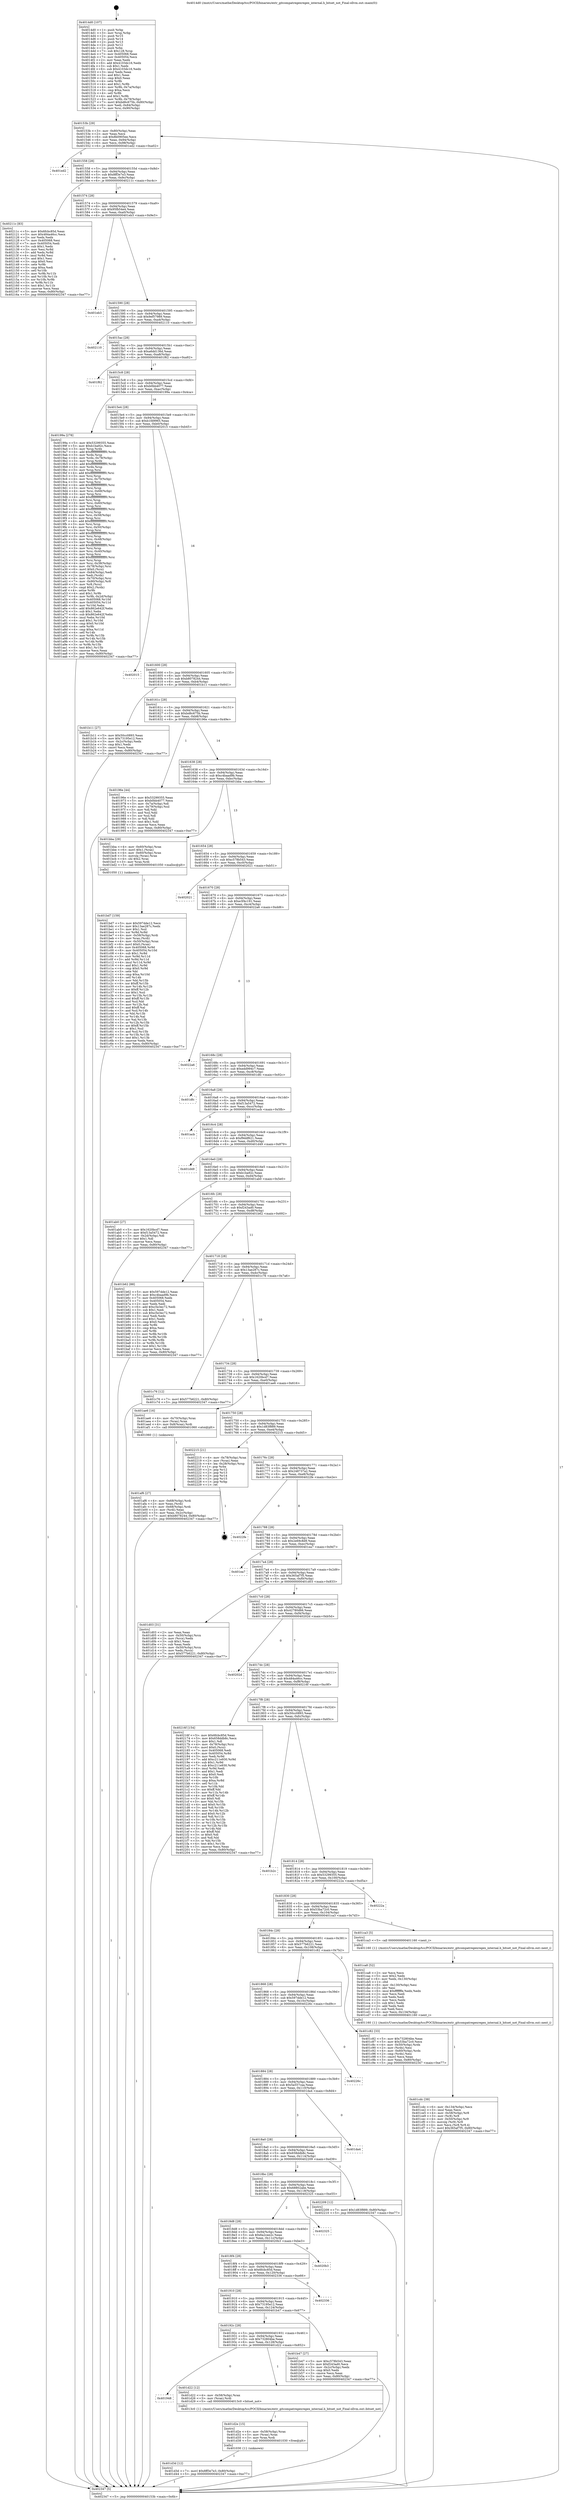 digraph "0x4014d0" {
  label = "0x4014d0 (/mnt/c/Users/mathe/Desktop/tcc/POCII/binaries/extr_gitcompatregexregex_internal.h_bitset_not_Final-ollvm.out::main(0))"
  labelloc = "t"
  node[shape=record]

  Entry [label="",width=0.3,height=0.3,shape=circle,fillcolor=black,style=filled]
  "0x40153b" [label="{
     0x40153b [29]\l
     | [instrs]\l
     &nbsp;&nbsp;0x40153b \<+3\>: mov -0x80(%rbp),%eax\l
     &nbsp;&nbsp;0x40153e \<+2\>: mov %eax,%ecx\l
     &nbsp;&nbsp;0x401540 \<+6\>: sub $0x8b0905ee,%ecx\l
     &nbsp;&nbsp;0x401546 \<+6\>: mov %eax,-0x94(%rbp)\l
     &nbsp;&nbsp;0x40154c \<+6\>: mov %ecx,-0x98(%rbp)\l
     &nbsp;&nbsp;0x401552 \<+6\>: je 0000000000401ed2 \<main+0xa02\>\l
  }"]
  "0x401ed2" [label="{
     0x401ed2\l
  }", style=dashed]
  "0x401558" [label="{
     0x401558 [28]\l
     | [instrs]\l
     &nbsp;&nbsp;0x401558 \<+5\>: jmp 000000000040155d \<main+0x8d\>\l
     &nbsp;&nbsp;0x40155d \<+6\>: mov -0x94(%rbp),%eax\l
     &nbsp;&nbsp;0x401563 \<+5\>: sub $0x8ff3e7e3,%eax\l
     &nbsp;&nbsp;0x401568 \<+6\>: mov %eax,-0x9c(%rbp)\l
     &nbsp;&nbsp;0x40156e \<+6\>: je 000000000040211c \<main+0xc4c\>\l
  }"]
  Exit [label="",width=0.3,height=0.3,shape=circle,fillcolor=black,style=filled,peripheries=2]
  "0x40211c" [label="{
     0x40211c [83]\l
     | [instrs]\l
     &nbsp;&nbsp;0x40211c \<+5\>: mov $0x6fcbc85d,%eax\l
     &nbsp;&nbsp;0x402121 \<+5\>: mov $0x484a46cc,%ecx\l
     &nbsp;&nbsp;0x402126 \<+2\>: xor %edx,%edx\l
     &nbsp;&nbsp;0x402128 \<+7\>: mov 0x405068,%esi\l
     &nbsp;&nbsp;0x40212f \<+7\>: mov 0x405054,%edi\l
     &nbsp;&nbsp;0x402136 \<+3\>: sub $0x1,%edx\l
     &nbsp;&nbsp;0x402139 \<+3\>: mov %esi,%r8d\l
     &nbsp;&nbsp;0x40213c \<+3\>: add %edx,%r8d\l
     &nbsp;&nbsp;0x40213f \<+4\>: imul %r8d,%esi\l
     &nbsp;&nbsp;0x402143 \<+3\>: and $0x1,%esi\l
     &nbsp;&nbsp;0x402146 \<+3\>: cmp $0x0,%esi\l
     &nbsp;&nbsp;0x402149 \<+4\>: sete %r9b\l
     &nbsp;&nbsp;0x40214d \<+3\>: cmp $0xa,%edi\l
     &nbsp;&nbsp;0x402150 \<+4\>: setl %r10b\l
     &nbsp;&nbsp;0x402154 \<+3\>: mov %r9b,%r11b\l
     &nbsp;&nbsp;0x402157 \<+3\>: and %r10b,%r11b\l
     &nbsp;&nbsp;0x40215a \<+3\>: xor %r10b,%r9b\l
     &nbsp;&nbsp;0x40215d \<+3\>: or %r9b,%r11b\l
     &nbsp;&nbsp;0x402160 \<+4\>: test $0x1,%r11b\l
     &nbsp;&nbsp;0x402164 \<+3\>: cmovne %ecx,%eax\l
     &nbsp;&nbsp;0x402167 \<+3\>: mov %eax,-0x80(%rbp)\l
     &nbsp;&nbsp;0x40216a \<+5\>: jmp 0000000000402347 \<main+0xe77\>\l
  }"]
  "0x401574" [label="{
     0x401574 [28]\l
     | [instrs]\l
     &nbsp;&nbsp;0x401574 \<+5\>: jmp 0000000000401579 \<main+0xa9\>\l
     &nbsp;&nbsp;0x401579 \<+6\>: mov -0x94(%rbp),%eax\l
     &nbsp;&nbsp;0x40157f \<+5\>: sub $0x95fb54e4,%eax\l
     &nbsp;&nbsp;0x401584 \<+6\>: mov %eax,-0xa0(%rbp)\l
     &nbsp;&nbsp;0x40158a \<+6\>: je 0000000000401eb3 \<main+0x9e3\>\l
  }"]
  "0x401d3d" [label="{
     0x401d3d [12]\l
     | [instrs]\l
     &nbsp;&nbsp;0x401d3d \<+7\>: movl $0x8ff3e7e3,-0x80(%rbp)\l
     &nbsp;&nbsp;0x401d44 \<+5\>: jmp 0000000000402347 \<main+0xe77\>\l
  }"]
  "0x401eb3" [label="{
     0x401eb3\l
  }", style=dashed]
  "0x401590" [label="{
     0x401590 [28]\l
     | [instrs]\l
     &nbsp;&nbsp;0x401590 \<+5\>: jmp 0000000000401595 \<main+0xc5\>\l
     &nbsp;&nbsp;0x401595 \<+6\>: mov -0x94(%rbp),%eax\l
     &nbsp;&nbsp;0x40159b \<+5\>: sub $0x9ef57989,%eax\l
     &nbsp;&nbsp;0x4015a0 \<+6\>: mov %eax,-0xa4(%rbp)\l
     &nbsp;&nbsp;0x4015a6 \<+6\>: je 0000000000402110 \<main+0xc40\>\l
  }"]
  "0x401d2e" [label="{
     0x401d2e [15]\l
     | [instrs]\l
     &nbsp;&nbsp;0x401d2e \<+4\>: mov -0x58(%rbp),%rax\l
     &nbsp;&nbsp;0x401d32 \<+3\>: mov (%rax),%rax\l
     &nbsp;&nbsp;0x401d35 \<+3\>: mov %rax,%rdi\l
     &nbsp;&nbsp;0x401d38 \<+5\>: call 0000000000401030 \<free@plt\>\l
     | [calls]\l
     &nbsp;&nbsp;0x401030 \{1\} (unknown)\l
  }"]
  "0x402110" [label="{
     0x402110\l
  }", style=dashed]
  "0x4015ac" [label="{
     0x4015ac [28]\l
     | [instrs]\l
     &nbsp;&nbsp;0x4015ac \<+5\>: jmp 00000000004015b1 \<main+0xe1\>\l
     &nbsp;&nbsp;0x4015b1 \<+6\>: mov -0x94(%rbp),%eax\l
     &nbsp;&nbsp;0x4015b7 \<+5\>: sub $0xa6dd136d,%eax\l
     &nbsp;&nbsp;0x4015bc \<+6\>: mov %eax,-0xa8(%rbp)\l
     &nbsp;&nbsp;0x4015c2 \<+6\>: je 0000000000401f62 \<main+0xa92\>\l
  }"]
  "0x401948" [label="{
     0x401948\l
  }", style=dashed]
  "0x401f62" [label="{
     0x401f62\l
  }", style=dashed]
  "0x4015c8" [label="{
     0x4015c8 [28]\l
     | [instrs]\l
     &nbsp;&nbsp;0x4015c8 \<+5\>: jmp 00000000004015cd \<main+0xfd\>\l
     &nbsp;&nbsp;0x4015cd \<+6\>: mov -0x94(%rbp),%eax\l
     &nbsp;&nbsp;0x4015d3 \<+5\>: sub $0xb0bb4077,%eax\l
     &nbsp;&nbsp;0x4015d8 \<+6\>: mov %eax,-0xac(%rbp)\l
     &nbsp;&nbsp;0x4015de \<+6\>: je 000000000040199a \<main+0x4ca\>\l
  }"]
  "0x401d22" [label="{
     0x401d22 [12]\l
     | [instrs]\l
     &nbsp;&nbsp;0x401d22 \<+4\>: mov -0x58(%rbp),%rax\l
     &nbsp;&nbsp;0x401d26 \<+3\>: mov (%rax),%rdi\l
     &nbsp;&nbsp;0x401d29 \<+5\>: call 00000000004013c0 \<bitset_not\>\l
     | [calls]\l
     &nbsp;&nbsp;0x4013c0 \{1\} (/mnt/c/Users/mathe/Desktop/tcc/POCII/binaries/extr_gitcompatregexregex_internal.h_bitset_not_Final-ollvm.out::bitset_not)\l
  }"]
  "0x40199a" [label="{
     0x40199a [278]\l
     | [instrs]\l
     &nbsp;&nbsp;0x40199a \<+5\>: mov $0x53299355,%eax\l
     &nbsp;&nbsp;0x40199f \<+5\>: mov $0xb1ba92c,%ecx\l
     &nbsp;&nbsp;0x4019a4 \<+3\>: mov %rsp,%rdx\l
     &nbsp;&nbsp;0x4019a7 \<+4\>: add $0xfffffffffffffff0,%rdx\l
     &nbsp;&nbsp;0x4019ab \<+3\>: mov %rdx,%rsp\l
     &nbsp;&nbsp;0x4019ae \<+4\>: mov %rdx,-0x78(%rbp)\l
     &nbsp;&nbsp;0x4019b2 \<+3\>: mov %rsp,%rdx\l
     &nbsp;&nbsp;0x4019b5 \<+4\>: add $0xfffffffffffffff0,%rdx\l
     &nbsp;&nbsp;0x4019b9 \<+3\>: mov %rdx,%rsp\l
     &nbsp;&nbsp;0x4019bc \<+3\>: mov %rsp,%rsi\l
     &nbsp;&nbsp;0x4019bf \<+4\>: add $0xfffffffffffffff0,%rsi\l
     &nbsp;&nbsp;0x4019c3 \<+3\>: mov %rsi,%rsp\l
     &nbsp;&nbsp;0x4019c6 \<+4\>: mov %rsi,-0x70(%rbp)\l
     &nbsp;&nbsp;0x4019ca \<+3\>: mov %rsp,%rsi\l
     &nbsp;&nbsp;0x4019cd \<+4\>: add $0xfffffffffffffff0,%rsi\l
     &nbsp;&nbsp;0x4019d1 \<+3\>: mov %rsi,%rsp\l
     &nbsp;&nbsp;0x4019d4 \<+4\>: mov %rsi,-0x68(%rbp)\l
     &nbsp;&nbsp;0x4019d8 \<+3\>: mov %rsp,%rsi\l
     &nbsp;&nbsp;0x4019db \<+4\>: add $0xfffffffffffffff0,%rsi\l
     &nbsp;&nbsp;0x4019df \<+3\>: mov %rsi,%rsp\l
     &nbsp;&nbsp;0x4019e2 \<+4\>: mov %rsi,-0x60(%rbp)\l
     &nbsp;&nbsp;0x4019e6 \<+3\>: mov %rsp,%rsi\l
     &nbsp;&nbsp;0x4019e9 \<+4\>: add $0xfffffffffffffff0,%rsi\l
     &nbsp;&nbsp;0x4019ed \<+3\>: mov %rsi,%rsp\l
     &nbsp;&nbsp;0x4019f0 \<+4\>: mov %rsi,-0x58(%rbp)\l
     &nbsp;&nbsp;0x4019f4 \<+3\>: mov %rsp,%rsi\l
     &nbsp;&nbsp;0x4019f7 \<+4\>: add $0xfffffffffffffff0,%rsi\l
     &nbsp;&nbsp;0x4019fb \<+3\>: mov %rsi,%rsp\l
     &nbsp;&nbsp;0x4019fe \<+4\>: mov %rsi,-0x50(%rbp)\l
     &nbsp;&nbsp;0x401a02 \<+3\>: mov %rsp,%rsi\l
     &nbsp;&nbsp;0x401a05 \<+4\>: add $0xfffffffffffffff0,%rsi\l
     &nbsp;&nbsp;0x401a09 \<+3\>: mov %rsi,%rsp\l
     &nbsp;&nbsp;0x401a0c \<+4\>: mov %rsi,-0x48(%rbp)\l
     &nbsp;&nbsp;0x401a10 \<+3\>: mov %rsp,%rsi\l
     &nbsp;&nbsp;0x401a13 \<+4\>: add $0xfffffffffffffff0,%rsi\l
     &nbsp;&nbsp;0x401a17 \<+3\>: mov %rsi,%rsp\l
     &nbsp;&nbsp;0x401a1a \<+4\>: mov %rsi,-0x40(%rbp)\l
     &nbsp;&nbsp;0x401a1e \<+3\>: mov %rsp,%rsi\l
     &nbsp;&nbsp;0x401a21 \<+4\>: add $0xfffffffffffffff0,%rsi\l
     &nbsp;&nbsp;0x401a25 \<+3\>: mov %rsi,%rsp\l
     &nbsp;&nbsp;0x401a28 \<+4\>: mov %rsi,-0x38(%rbp)\l
     &nbsp;&nbsp;0x401a2c \<+4\>: mov -0x78(%rbp),%rsi\l
     &nbsp;&nbsp;0x401a30 \<+6\>: movl $0x0,(%rsi)\l
     &nbsp;&nbsp;0x401a36 \<+6\>: mov -0x84(%rbp),%edi\l
     &nbsp;&nbsp;0x401a3c \<+2\>: mov %edi,(%rdx)\l
     &nbsp;&nbsp;0x401a3e \<+4\>: mov -0x70(%rbp),%rsi\l
     &nbsp;&nbsp;0x401a42 \<+7\>: mov -0x90(%rbp),%r8\l
     &nbsp;&nbsp;0x401a49 \<+3\>: mov %r8,(%rsi)\l
     &nbsp;&nbsp;0x401a4c \<+3\>: cmpl $0x2,(%rdx)\l
     &nbsp;&nbsp;0x401a4f \<+4\>: setne %r9b\l
     &nbsp;&nbsp;0x401a53 \<+4\>: and $0x1,%r9b\l
     &nbsp;&nbsp;0x401a57 \<+4\>: mov %r9b,-0x2d(%rbp)\l
     &nbsp;&nbsp;0x401a5b \<+8\>: mov 0x405068,%r10d\l
     &nbsp;&nbsp;0x401a63 \<+8\>: mov 0x405054,%r11d\l
     &nbsp;&nbsp;0x401a6b \<+3\>: mov %r10d,%ebx\l
     &nbsp;&nbsp;0x401a6e \<+6\>: add $0x862e642f,%ebx\l
     &nbsp;&nbsp;0x401a74 \<+3\>: sub $0x1,%ebx\l
     &nbsp;&nbsp;0x401a77 \<+6\>: sub $0x862e642f,%ebx\l
     &nbsp;&nbsp;0x401a7d \<+4\>: imul %ebx,%r10d\l
     &nbsp;&nbsp;0x401a81 \<+4\>: and $0x1,%r10d\l
     &nbsp;&nbsp;0x401a85 \<+4\>: cmp $0x0,%r10d\l
     &nbsp;&nbsp;0x401a89 \<+4\>: sete %r9b\l
     &nbsp;&nbsp;0x401a8d \<+4\>: cmp $0xa,%r11d\l
     &nbsp;&nbsp;0x401a91 \<+4\>: setl %r14b\l
     &nbsp;&nbsp;0x401a95 \<+3\>: mov %r9b,%r15b\l
     &nbsp;&nbsp;0x401a98 \<+3\>: and %r14b,%r15b\l
     &nbsp;&nbsp;0x401a9b \<+3\>: xor %r14b,%r9b\l
     &nbsp;&nbsp;0x401a9e \<+3\>: or %r9b,%r15b\l
     &nbsp;&nbsp;0x401aa1 \<+4\>: test $0x1,%r15b\l
     &nbsp;&nbsp;0x401aa5 \<+3\>: cmovne %ecx,%eax\l
     &nbsp;&nbsp;0x401aa8 \<+3\>: mov %eax,-0x80(%rbp)\l
     &nbsp;&nbsp;0x401aab \<+5\>: jmp 0000000000402347 \<main+0xe77\>\l
  }"]
  "0x4015e4" [label="{
     0x4015e4 [28]\l
     | [instrs]\l
     &nbsp;&nbsp;0x4015e4 \<+5\>: jmp 00000000004015e9 \<main+0x119\>\l
     &nbsp;&nbsp;0x4015e9 \<+6\>: mov -0x94(%rbp),%eax\l
     &nbsp;&nbsp;0x4015ef \<+5\>: sub $0xb1fd9965,%eax\l
     &nbsp;&nbsp;0x4015f4 \<+6\>: mov %eax,-0xb0(%rbp)\l
     &nbsp;&nbsp;0x4015fa \<+6\>: je 0000000000402015 \<main+0xb45\>\l
  }"]
  "0x401cdc" [label="{
     0x401cdc [39]\l
     | [instrs]\l
     &nbsp;&nbsp;0x401cdc \<+6\>: mov -0x134(%rbp),%ecx\l
     &nbsp;&nbsp;0x401ce2 \<+3\>: imul %eax,%ecx\l
     &nbsp;&nbsp;0x401ce5 \<+4\>: mov -0x58(%rbp),%r8\l
     &nbsp;&nbsp;0x401ce9 \<+3\>: mov (%r8),%r8\l
     &nbsp;&nbsp;0x401cec \<+4\>: mov -0x50(%rbp),%r9\l
     &nbsp;&nbsp;0x401cf0 \<+3\>: movslq (%r9),%r9\l
     &nbsp;&nbsp;0x401cf3 \<+4\>: mov %ecx,(%r8,%r9,4)\l
     &nbsp;&nbsp;0x401cf7 \<+7\>: movl $0x365af7f5,-0x80(%rbp)\l
     &nbsp;&nbsp;0x401cfe \<+5\>: jmp 0000000000402347 \<main+0xe77\>\l
  }"]
  "0x402015" [label="{
     0x402015\l
  }", style=dashed]
  "0x401600" [label="{
     0x401600 [28]\l
     | [instrs]\l
     &nbsp;&nbsp;0x401600 \<+5\>: jmp 0000000000401605 \<main+0x135\>\l
     &nbsp;&nbsp;0x401605 \<+6\>: mov -0x94(%rbp),%eax\l
     &nbsp;&nbsp;0x40160b \<+5\>: sub $0xb8078244,%eax\l
     &nbsp;&nbsp;0x401610 \<+6\>: mov %eax,-0xb4(%rbp)\l
     &nbsp;&nbsp;0x401616 \<+6\>: je 0000000000401b11 \<main+0x641\>\l
  }"]
  "0x401ca8" [label="{
     0x401ca8 [52]\l
     | [instrs]\l
     &nbsp;&nbsp;0x401ca8 \<+2\>: xor %ecx,%ecx\l
     &nbsp;&nbsp;0x401caa \<+5\>: mov $0x2,%edx\l
     &nbsp;&nbsp;0x401caf \<+6\>: mov %edx,-0x130(%rbp)\l
     &nbsp;&nbsp;0x401cb5 \<+1\>: cltd\l
     &nbsp;&nbsp;0x401cb6 \<+6\>: mov -0x130(%rbp),%esi\l
     &nbsp;&nbsp;0x401cbc \<+2\>: idiv %esi\l
     &nbsp;&nbsp;0x401cbe \<+6\>: imul $0xfffffffe,%edx,%edx\l
     &nbsp;&nbsp;0x401cc4 \<+2\>: mov %ecx,%edi\l
     &nbsp;&nbsp;0x401cc6 \<+2\>: sub %edx,%edi\l
     &nbsp;&nbsp;0x401cc8 \<+2\>: mov %ecx,%edx\l
     &nbsp;&nbsp;0x401cca \<+3\>: sub $0x1,%edx\l
     &nbsp;&nbsp;0x401ccd \<+2\>: add %edx,%edi\l
     &nbsp;&nbsp;0x401ccf \<+2\>: sub %edi,%ecx\l
     &nbsp;&nbsp;0x401cd1 \<+6\>: mov %ecx,-0x134(%rbp)\l
     &nbsp;&nbsp;0x401cd7 \<+5\>: call 0000000000401160 \<next_i\>\l
     | [calls]\l
     &nbsp;&nbsp;0x401160 \{1\} (/mnt/c/Users/mathe/Desktop/tcc/POCII/binaries/extr_gitcompatregexregex_internal.h_bitset_not_Final-ollvm.out::next_i)\l
  }"]
  "0x401b11" [label="{
     0x401b11 [27]\l
     | [instrs]\l
     &nbsp;&nbsp;0x401b11 \<+5\>: mov $0x50cc0893,%eax\l
     &nbsp;&nbsp;0x401b16 \<+5\>: mov $0x73195e12,%ecx\l
     &nbsp;&nbsp;0x401b1b \<+3\>: mov -0x2c(%rbp),%edx\l
     &nbsp;&nbsp;0x401b1e \<+3\>: cmp $0x1,%edx\l
     &nbsp;&nbsp;0x401b21 \<+3\>: cmovl %ecx,%eax\l
     &nbsp;&nbsp;0x401b24 \<+3\>: mov %eax,-0x80(%rbp)\l
     &nbsp;&nbsp;0x401b27 \<+5\>: jmp 0000000000402347 \<main+0xe77\>\l
  }"]
  "0x40161c" [label="{
     0x40161c [28]\l
     | [instrs]\l
     &nbsp;&nbsp;0x40161c \<+5\>: jmp 0000000000401621 \<main+0x151\>\l
     &nbsp;&nbsp;0x401621 \<+6\>: mov -0x94(%rbp),%eax\l
     &nbsp;&nbsp;0x401627 \<+5\>: sub $0xbd6c675b,%eax\l
     &nbsp;&nbsp;0x40162c \<+6\>: mov %eax,-0xb8(%rbp)\l
     &nbsp;&nbsp;0x401632 \<+6\>: je 000000000040196e \<main+0x49e\>\l
  }"]
  "0x401bd7" [label="{
     0x401bd7 [159]\l
     | [instrs]\l
     &nbsp;&nbsp;0x401bd7 \<+5\>: mov $0x597dde12,%ecx\l
     &nbsp;&nbsp;0x401bdc \<+5\>: mov $0x13ae287c,%edx\l
     &nbsp;&nbsp;0x401be1 \<+3\>: mov $0x1,%sil\l
     &nbsp;&nbsp;0x401be4 \<+3\>: xor %r8d,%r8d\l
     &nbsp;&nbsp;0x401be7 \<+4\>: mov -0x58(%rbp),%rdi\l
     &nbsp;&nbsp;0x401beb \<+3\>: mov %rax,(%rdi)\l
     &nbsp;&nbsp;0x401bee \<+4\>: mov -0x50(%rbp),%rax\l
     &nbsp;&nbsp;0x401bf2 \<+6\>: movl $0x0,(%rax)\l
     &nbsp;&nbsp;0x401bf8 \<+8\>: mov 0x405068,%r9d\l
     &nbsp;&nbsp;0x401c00 \<+8\>: mov 0x405054,%r10d\l
     &nbsp;&nbsp;0x401c08 \<+4\>: sub $0x1,%r8d\l
     &nbsp;&nbsp;0x401c0c \<+3\>: mov %r9d,%r11d\l
     &nbsp;&nbsp;0x401c0f \<+3\>: add %r8d,%r11d\l
     &nbsp;&nbsp;0x401c12 \<+4\>: imul %r11d,%r9d\l
     &nbsp;&nbsp;0x401c16 \<+4\>: and $0x1,%r9d\l
     &nbsp;&nbsp;0x401c1a \<+4\>: cmp $0x0,%r9d\l
     &nbsp;&nbsp;0x401c1e \<+3\>: sete %bl\l
     &nbsp;&nbsp;0x401c21 \<+4\>: cmp $0xa,%r10d\l
     &nbsp;&nbsp;0x401c25 \<+4\>: setl %r14b\l
     &nbsp;&nbsp;0x401c29 \<+3\>: mov %bl,%r15b\l
     &nbsp;&nbsp;0x401c2c \<+4\>: xor $0xff,%r15b\l
     &nbsp;&nbsp;0x401c30 \<+3\>: mov %r14b,%r12b\l
     &nbsp;&nbsp;0x401c33 \<+4\>: xor $0xff,%r12b\l
     &nbsp;&nbsp;0x401c37 \<+4\>: xor $0x1,%sil\l
     &nbsp;&nbsp;0x401c3b \<+3\>: mov %r15b,%r13b\l
     &nbsp;&nbsp;0x401c3e \<+4\>: and $0xff,%r13b\l
     &nbsp;&nbsp;0x401c42 \<+3\>: and %sil,%bl\l
     &nbsp;&nbsp;0x401c45 \<+3\>: mov %r12b,%al\l
     &nbsp;&nbsp;0x401c48 \<+2\>: and $0xff,%al\l
     &nbsp;&nbsp;0x401c4a \<+3\>: and %sil,%r14b\l
     &nbsp;&nbsp;0x401c4d \<+3\>: or %bl,%r13b\l
     &nbsp;&nbsp;0x401c50 \<+3\>: or %r14b,%al\l
     &nbsp;&nbsp;0x401c53 \<+3\>: xor %al,%r13b\l
     &nbsp;&nbsp;0x401c56 \<+3\>: or %r12b,%r15b\l
     &nbsp;&nbsp;0x401c59 \<+4\>: xor $0xff,%r15b\l
     &nbsp;&nbsp;0x401c5d \<+4\>: or $0x1,%sil\l
     &nbsp;&nbsp;0x401c61 \<+3\>: and %sil,%r15b\l
     &nbsp;&nbsp;0x401c64 \<+3\>: or %r15b,%r13b\l
     &nbsp;&nbsp;0x401c67 \<+4\>: test $0x1,%r13b\l
     &nbsp;&nbsp;0x401c6b \<+3\>: cmovne %edx,%ecx\l
     &nbsp;&nbsp;0x401c6e \<+3\>: mov %ecx,-0x80(%rbp)\l
     &nbsp;&nbsp;0x401c71 \<+5\>: jmp 0000000000402347 \<main+0xe77\>\l
  }"]
  "0x40196e" [label="{
     0x40196e [44]\l
     | [instrs]\l
     &nbsp;&nbsp;0x40196e \<+5\>: mov $0x53299355,%eax\l
     &nbsp;&nbsp;0x401973 \<+5\>: mov $0xb0bb4077,%ecx\l
     &nbsp;&nbsp;0x401978 \<+3\>: mov -0x7a(%rbp),%dl\l
     &nbsp;&nbsp;0x40197b \<+4\>: mov -0x79(%rbp),%sil\l
     &nbsp;&nbsp;0x40197f \<+3\>: mov %dl,%dil\l
     &nbsp;&nbsp;0x401982 \<+3\>: and %sil,%dil\l
     &nbsp;&nbsp;0x401985 \<+3\>: xor %sil,%dl\l
     &nbsp;&nbsp;0x401988 \<+3\>: or %dl,%dil\l
     &nbsp;&nbsp;0x40198b \<+4\>: test $0x1,%dil\l
     &nbsp;&nbsp;0x40198f \<+3\>: cmovne %ecx,%eax\l
     &nbsp;&nbsp;0x401992 \<+3\>: mov %eax,-0x80(%rbp)\l
     &nbsp;&nbsp;0x401995 \<+5\>: jmp 0000000000402347 \<main+0xe77\>\l
  }"]
  "0x401638" [label="{
     0x401638 [28]\l
     | [instrs]\l
     &nbsp;&nbsp;0x401638 \<+5\>: jmp 000000000040163d \<main+0x16d\>\l
     &nbsp;&nbsp;0x40163d \<+6\>: mov -0x94(%rbp),%eax\l
     &nbsp;&nbsp;0x401643 \<+5\>: sub $0xc4baad9b,%eax\l
     &nbsp;&nbsp;0x401648 \<+6\>: mov %eax,-0xbc(%rbp)\l
     &nbsp;&nbsp;0x40164e \<+6\>: je 0000000000401bba \<main+0x6ea\>\l
  }"]
  "0x402347" [label="{
     0x402347 [5]\l
     | [instrs]\l
     &nbsp;&nbsp;0x402347 \<+5\>: jmp 000000000040153b \<main+0x6b\>\l
  }"]
  "0x4014d0" [label="{
     0x4014d0 [107]\l
     | [instrs]\l
     &nbsp;&nbsp;0x4014d0 \<+1\>: push %rbp\l
     &nbsp;&nbsp;0x4014d1 \<+3\>: mov %rsp,%rbp\l
     &nbsp;&nbsp;0x4014d4 \<+2\>: push %r15\l
     &nbsp;&nbsp;0x4014d6 \<+2\>: push %r14\l
     &nbsp;&nbsp;0x4014d8 \<+2\>: push %r13\l
     &nbsp;&nbsp;0x4014da \<+2\>: push %r12\l
     &nbsp;&nbsp;0x4014dc \<+1\>: push %rbx\l
     &nbsp;&nbsp;0x4014dd \<+7\>: sub $0x128,%rsp\l
     &nbsp;&nbsp;0x4014e4 \<+7\>: mov 0x405068,%eax\l
     &nbsp;&nbsp;0x4014eb \<+7\>: mov 0x405054,%ecx\l
     &nbsp;&nbsp;0x4014f2 \<+2\>: mov %eax,%edx\l
     &nbsp;&nbsp;0x4014f4 \<+6\>: add $0x4103dc16,%edx\l
     &nbsp;&nbsp;0x4014fa \<+3\>: sub $0x1,%edx\l
     &nbsp;&nbsp;0x4014fd \<+6\>: sub $0x4103dc16,%edx\l
     &nbsp;&nbsp;0x401503 \<+3\>: imul %edx,%eax\l
     &nbsp;&nbsp;0x401506 \<+3\>: and $0x1,%eax\l
     &nbsp;&nbsp;0x401509 \<+3\>: cmp $0x0,%eax\l
     &nbsp;&nbsp;0x40150c \<+4\>: sete %r8b\l
     &nbsp;&nbsp;0x401510 \<+4\>: and $0x1,%r8b\l
     &nbsp;&nbsp;0x401514 \<+4\>: mov %r8b,-0x7a(%rbp)\l
     &nbsp;&nbsp;0x401518 \<+3\>: cmp $0xa,%ecx\l
     &nbsp;&nbsp;0x40151b \<+4\>: setl %r8b\l
     &nbsp;&nbsp;0x40151f \<+4\>: and $0x1,%r8b\l
     &nbsp;&nbsp;0x401523 \<+4\>: mov %r8b,-0x79(%rbp)\l
     &nbsp;&nbsp;0x401527 \<+7\>: movl $0xbd6c675b,-0x80(%rbp)\l
     &nbsp;&nbsp;0x40152e \<+6\>: mov %edi,-0x84(%rbp)\l
     &nbsp;&nbsp;0x401534 \<+7\>: mov %rsi,-0x90(%rbp)\l
  }"]
  "0x40192c" [label="{
     0x40192c [28]\l
     | [instrs]\l
     &nbsp;&nbsp;0x40192c \<+5\>: jmp 0000000000401931 \<main+0x461\>\l
     &nbsp;&nbsp;0x401931 \<+6\>: mov -0x94(%rbp),%eax\l
     &nbsp;&nbsp;0x401937 \<+5\>: sub $0x732804be,%eax\l
     &nbsp;&nbsp;0x40193c \<+6\>: mov %eax,-0x128(%rbp)\l
     &nbsp;&nbsp;0x401942 \<+6\>: je 0000000000401d22 \<main+0x852\>\l
  }"]
  "0x401b47" [label="{
     0x401b47 [27]\l
     | [instrs]\l
     &nbsp;&nbsp;0x401b47 \<+5\>: mov $0xc578b543,%eax\l
     &nbsp;&nbsp;0x401b4c \<+5\>: mov $0xf243ad0,%ecx\l
     &nbsp;&nbsp;0x401b51 \<+3\>: mov -0x2c(%rbp),%edx\l
     &nbsp;&nbsp;0x401b54 \<+3\>: cmp $0x0,%edx\l
     &nbsp;&nbsp;0x401b57 \<+3\>: cmove %ecx,%eax\l
     &nbsp;&nbsp;0x401b5a \<+3\>: mov %eax,-0x80(%rbp)\l
     &nbsp;&nbsp;0x401b5d \<+5\>: jmp 0000000000402347 \<main+0xe77\>\l
  }"]
  "0x401bba" [label="{
     0x401bba [29]\l
     | [instrs]\l
     &nbsp;&nbsp;0x401bba \<+4\>: mov -0x60(%rbp),%rax\l
     &nbsp;&nbsp;0x401bbe \<+6\>: movl $0x1,(%rax)\l
     &nbsp;&nbsp;0x401bc4 \<+4\>: mov -0x60(%rbp),%rax\l
     &nbsp;&nbsp;0x401bc8 \<+3\>: movslq (%rax),%rax\l
     &nbsp;&nbsp;0x401bcb \<+4\>: shl $0x2,%rax\l
     &nbsp;&nbsp;0x401bcf \<+3\>: mov %rax,%rdi\l
     &nbsp;&nbsp;0x401bd2 \<+5\>: call 0000000000401050 \<malloc@plt\>\l
     | [calls]\l
     &nbsp;&nbsp;0x401050 \{1\} (unknown)\l
  }"]
  "0x401654" [label="{
     0x401654 [28]\l
     | [instrs]\l
     &nbsp;&nbsp;0x401654 \<+5\>: jmp 0000000000401659 \<main+0x189\>\l
     &nbsp;&nbsp;0x401659 \<+6\>: mov -0x94(%rbp),%eax\l
     &nbsp;&nbsp;0x40165f \<+5\>: sub $0xc578b543,%eax\l
     &nbsp;&nbsp;0x401664 \<+6\>: mov %eax,-0xc0(%rbp)\l
     &nbsp;&nbsp;0x40166a \<+6\>: je 0000000000402021 \<main+0xb51\>\l
  }"]
  "0x401910" [label="{
     0x401910 [28]\l
     | [instrs]\l
     &nbsp;&nbsp;0x401910 \<+5\>: jmp 0000000000401915 \<main+0x445\>\l
     &nbsp;&nbsp;0x401915 \<+6\>: mov -0x94(%rbp),%eax\l
     &nbsp;&nbsp;0x40191b \<+5\>: sub $0x73195e12,%eax\l
     &nbsp;&nbsp;0x401920 \<+6\>: mov %eax,-0x124(%rbp)\l
     &nbsp;&nbsp;0x401926 \<+6\>: je 0000000000401b47 \<main+0x677\>\l
  }"]
  "0x402021" [label="{
     0x402021\l
  }", style=dashed]
  "0x401670" [label="{
     0x401670 [28]\l
     | [instrs]\l
     &nbsp;&nbsp;0x401670 \<+5\>: jmp 0000000000401675 \<main+0x1a5\>\l
     &nbsp;&nbsp;0x401675 \<+6\>: mov -0x94(%rbp),%eax\l
     &nbsp;&nbsp;0x40167b \<+5\>: sub $0xe3f4c191,%eax\l
     &nbsp;&nbsp;0x401680 \<+6\>: mov %eax,-0xc4(%rbp)\l
     &nbsp;&nbsp;0x401686 \<+6\>: je 00000000004022a6 \<main+0xdd6\>\l
  }"]
  "0x402336" [label="{
     0x402336\l
  }", style=dashed]
  "0x4022a6" [label="{
     0x4022a6\l
  }", style=dashed]
  "0x40168c" [label="{
     0x40168c [28]\l
     | [instrs]\l
     &nbsp;&nbsp;0x40168c \<+5\>: jmp 0000000000401691 \<main+0x1c1\>\l
     &nbsp;&nbsp;0x401691 \<+6\>: mov -0x94(%rbp),%eax\l
     &nbsp;&nbsp;0x401697 \<+5\>: sub $0xedd994c7,%eax\l
     &nbsp;&nbsp;0x40169c \<+6\>: mov %eax,-0xc8(%rbp)\l
     &nbsp;&nbsp;0x4016a2 \<+6\>: je 0000000000401dfc \<main+0x92c\>\l
  }"]
  "0x4018f4" [label="{
     0x4018f4 [28]\l
     | [instrs]\l
     &nbsp;&nbsp;0x4018f4 \<+5\>: jmp 00000000004018f9 \<main+0x429\>\l
     &nbsp;&nbsp;0x4018f9 \<+6\>: mov -0x94(%rbp),%eax\l
     &nbsp;&nbsp;0x4018ff \<+5\>: sub $0x6fcbc85d,%eax\l
     &nbsp;&nbsp;0x401904 \<+6\>: mov %eax,-0x120(%rbp)\l
     &nbsp;&nbsp;0x40190a \<+6\>: je 0000000000402336 \<main+0xe66\>\l
  }"]
  "0x401dfc" [label="{
     0x401dfc\l
  }", style=dashed]
  "0x4016a8" [label="{
     0x4016a8 [28]\l
     | [instrs]\l
     &nbsp;&nbsp;0x4016a8 \<+5\>: jmp 00000000004016ad \<main+0x1dd\>\l
     &nbsp;&nbsp;0x4016ad \<+6\>: mov -0x94(%rbp),%eax\l
     &nbsp;&nbsp;0x4016b3 \<+5\>: sub $0xf13a5472,%eax\l
     &nbsp;&nbsp;0x4016b8 \<+6\>: mov %eax,-0xcc(%rbp)\l
     &nbsp;&nbsp;0x4016be \<+6\>: je 0000000000401acb \<main+0x5fb\>\l
  }"]
  "0x4020b3" [label="{
     0x4020b3\l
  }", style=dashed]
  "0x401acb" [label="{
     0x401acb\l
  }", style=dashed]
  "0x4016c4" [label="{
     0x4016c4 [28]\l
     | [instrs]\l
     &nbsp;&nbsp;0x4016c4 \<+5\>: jmp 00000000004016c9 \<main+0x1f9\>\l
     &nbsp;&nbsp;0x4016c9 \<+6\>: mov -0x94(%rbp),%eax\l
     &nbsp;&nbsp;0x4016cf \<+5\>: sub $0xf9ddf621,%eax\l
     &nbsp;&nbsp;0x4016d4 \<+6\>: mov %eax,-0xd0(%rbp)\l
     &nbsp;&nbsp;0x4016da \<+6\>: je 0000000000401d49 \<main+0x879\>\l
  }"]
  "0x4018d8" [label="{
     0x4018d8 [28]\l
     | [instrs]\l
     &nbsp;&nbsp;0x4018d8 \<+5\>: jmp 00000000004018dd \<main+0x40d\>\l
     &nbsp;&nbsp;0x4018dd \<+6\>: mov -0x94(%rbp),%eax\l
     &nbsp;&nbsp;0x4018e3 \<+5\>: sub $0x6a2cee2c,%eax\l
     &nbsp;&nbsp;0x4018e8 \<+6\>: mov %eax,-0x11c(%rbp)\l
     &nbsp;&nbsp;0x4018ee \<+6\>: je 00000000004020b3 \<main+0xbe3\>\l
  }"]
  "0x401d49" [label="{
     0x401d49\l
  }", style=dashed]
  "0x4016e0" [label="{
     0x4016e0 [28]\l
     | [instrs]\l
     &nbsp;&nbsp;0x4016e0 \<+5\>: jmp 00000000004016e5 \<main+0x215\>\l
     &nbsp;&nbsp;0x4016e5 \<+6\>: mov -0x94(%rbp),%eax\l
     &nbsp;&nbsp;0x4016eb \<+5\>: sub $0xb1ba92c,%eax\l
     &nbsp;&nbsp;0x4016f0 \<+6\>: mov %eax,-0xd4(%rbp)\l
     &nbsp;&nbsp;0x4016f6 \<+6\>: je 0000000000401ab0 \<main+0x5e0\>\l
  }"]
  "0x402325" [label="{
     0x402325\l
  }", style=dashed]
  "0x401ab0" [label="{
     0x401ab0 [27]\l
     | [instrs]\l
     &nbsp;&nbsp;0x401ab0 \<+5\>: mov $0x1620bcd7,%eax\l
     &nbsp;&nbsp;0x401ab5 \<+5\>: mov $0xf13a5472,%ecx\l
     &nbsp;&nbsp;0x401aba \<+3\>: mov -0x2d(%rbp),%dl\l
     &nbsp;&nbsp;0x401abd \<+3\>: test $0x1,%dl\l
     &nbsp;&nbsp;0x401ac0 \<+3\>: cmovne %ecx,%eax\l
     &nbsp;&nbsp;0x401ac3 \<+3\>: mov %eax,-0x80(%rbp)\l
     &nbsp;&nbsp;0x401ac6 \<+5\>: jmp 0000000000402347 \<main+0xe77\>\l
  }"]
  "0x4016fc" [label="{
     0x4016fc [28]\l
     | [instrs]\l
     &nbsp;&nbsp;0x4016fc \<+5\>: jmp 0000000000401701 \<main+0x231\>\l
     &nbsp;&nbsp;0x401701 \<+6\>: mov -0x94(%rbp),%eax\l
     &nbsp;&nbsp;0x401707 \<+5\>: sub $0xf243ad0,%eax\l
     &nbsp;&nbsp;0x40170c \<+6\>: mov %eax,-0xd8(%rbp)\l
     &nbsp;&nbsp;0x401712 \<+6\>: je 0000000000401b62 \<main+0x692\>\l
  }"]
  "0x4018bc" [label="{
     0x4018bc [28]\l
     | [instrs]\l
     &nbsp;&nbsp;0x4018bc \<+5\>: jmp 00000000004018c1 \<main+0x3f1\>\l
     &nbsp;&nbsp;0x4018c1 \<+6\>: mov -0x94(%rbp),%eax\l
     &nbsp;&nbsp;0x4018c7 \<+5\>: sub $0x68802abe,%eax\l
     &nbsp;&nbsp;0x4018cc \<+6\>: mov %eax,-0x118(%rbp)\l
     &nbsp;&nbsp;0x4018d2 \<+6\>: je 0000000000402325 \<main+0xe55\>\l
  }"]
  "0x401b62" [label="{
     0x401b62 [88]\l
     | [instrs]\l
     &nbsp;&nbsp;0x401b62 \<+5\>: mov $0x597dde12,%eax\l
     &nbsp;&nbsp;0x401b67 \<+5\>: mov $0xc4baad9b,%ecx\l
     &nbsp;&nbsp;0x401b6c \<+7\>: mov 0x405068,%edx\l
     &nbsp;&nbsp;0x401b73 \<+7\>: mov 0x405054,%esi\l
     &nbsp;&nbsp;0x401b7a \<+2\>: mov %edx,%edi\l
     &nbsp;&nbsp;0x401b7c \<+6\>: add $0xc5e3ec72,%edi\l
     &nbsp;&nbsp;0x401b82 \<+3\>: sub $0x1,%edi\l
     &nbsp;&nbsp;0x401b85 \<+6\>: sub $0xc5e3ec72,%edi\l
     &nbsp;&nbsp;0x401b8b \<+3\>: imul %edi,%edx\l
     &nbsp;&nbsp;0x401b8e \<+3\>: and $0x1,%edx\l
     &nbsp;&nbsp;0x401b91 \<+3\>: cmp $0x0,%edx\l
     &nbsp;&nbsp;0x401b94 \<+4\>: sete %r8b\l
     &nbsp;&nbsp;0x401b98 \<+3\>: cmp $0xa,%esi\l
     &nbsp;&nbsp;0x401b9b \<+4\>: setl %r9b\l
     &nbsp;&nbsp;0x401b9f \<+3\>: mov %r8b,%r10b\l
     &nbsp;&nbsp;0x401ba2 \<+3\>: and %r9b,%r10b\l
     &nbsp;&nbsp;0x401ba5 \<+3\>: xor %r9b,%r8b\l
     &nbsp;&nbsp;0x401ba8 \<+3\>: or %r8b,%r10b\l
     &nbsp;&nbsp;0x401bab \<+4\>: test $0x1,%r10b\l
     &nbsp;&nbsp;0x401baf \<+3\>: cmovne %ecx,%eax\l
     &nbsp;&nbsp;0x401bb2 \<+3\>: mov %eax,-0x80(%rbp)\l
     &nbsp;&nbsp;0x401bb5 \<+5\>: jmp 0000000000402347 \<main+0xe77\>\l
  }"]
  "0x401718" [label="{
     0x401718 [28]\l
     | [instrs]\l
     &nbsp;&nbsp;0x401718 \<+5\>: jmp 000000000040171d \<main+0x24d\>\l
     &nbsp;&nbsp;0x40171d \<+6\>: mov -0x94(%rbp),%eax\l
     &nbsp;&nbsp;0x401723 \<+5\>: sub $0x13ae287c,%eax\l
     &nbsp;&nbsp;0x401728 \<+6\>: mov %eax,-0xdc(%rbp)\l
     &nbsp;&nbsp;0x40172e \<+6\>: je 0000000000401c76 \<main+0x7a6\>\l
  }"]
  "0x402209" [label="{
     0x402209 [12]\l
     | [instrs]\l
     &nbsp;&nbsp;0x402209 \<+7\>: movl $0x1d83f889,-0x80(%rbp)\l
     &nbsp;&nbsp;0x402210 \<+5\>: jmp 0000000000402347 \<main+0xe77\>\l
  }"]
  "0x401c76" [label="{
     0x401c76 [12]\l
     | [instrs]\l
     &nbsp;&nbsp;0x401c76 \<+7\>: movl $0x577b6221,-0x80(%rbp)\l
     &nbsp;&nbsp;0x401c7d \<+5\>: jmp 0000000000402347 \<main+0xe77\>\l
  }"]
  "0x401734" [label="{
     0x401734 [28]\l
     | [instrs]\l
     &nbsp;&nbsp;0x401734 \<+5\>: jmp 0000000000401739 \<main+0x269\>\l
     &nbsp;&nbsp;0x401739 \<+6\>: mov -0x94(%rbp),%eax\l
     &nbsp;&nbsp;0x40173f \<+5\>: sub $0x1620bcd7,%eax\l
     &nbsp;&nbsp;0x401744 \<+6\>: mov %eax,-0xe0(%rbp)\l
     &nbsp;&nbsp;0x40174a \<+6\>: je 0000000000401ae6 \<main+0x616\>\l
  }"]
  "0x4018a0" [label="{
     0x4018a0 [28]\l
     | [instrs]\l
     &nbsp;&nbsp;0x4018a0 \<+5\>: jmp 00000000004018a5 \<main+0x3d5\>\l
     &nbsp;&nbsp;0x4018a5 \<+6\>: mov -0x94(%rbp),%eax\l
     &nbsp;&nbsp;0x4018ab \<+5\>: sub $0x658ddb8c,%eax\l
     &nbsp;&nbsp;0x4018b0 \<+6\>: mov %eax,-0x114(%rbp)\l
     &nbsp;&nbsp;0x4018b6 \<+6\>: je 0000000000402209 \<main+0xd39\>\l
  }"]
  "0x401ae6" [label="{
     0x401ae6 [16]\l
     | [instrs]\l
     &nbsp;&nbsp;0x401ae6 \<+4\>: mov -0x70(%rbp),%rax\l
     &nbsp;&nbsp;0x401aea \<+3\>: mov (%rax),%rax\l
     &nbsp;&nbsp;0x401aed \<+4\>: mov 0x8(%rax),%rdi\l
     &nbsp;&nbsp;0x401af1 \<+5\>: call 0000000000401060 \<atoi@plt\>\l
     | [calls]\l
     &nbsp;&nbsp;0x401060 \{1\} (unknown)\l
  }"]
  "0x401750" [label="{
     0x401750 [28]\l
     | [instrs]\l
     &nbsp;&nbsp;0x401750 \<+5\>: jmp 0000000000401755 \<main+0x285\>\l
     &nbsp;&nbsp;0x401755 \<+6\>: mov -0x94(%rbp),%eax\l
     &nbsp;&nbsp;0x40175b \<+5\>: sub $0x1d83f889,%eax\l
     &nbsp;&nbsp;0x401760 \<+6\>: mov %eax,-0xe4(%rbp)\l
     &nbsp;&nbsp;0x401766 \<+6\>: je 0000000000402215 \<main+0xd45\>\l
  }"]
  "0x401af6" [label="{
     0x401af6 [27]\l
     | [instrs]\l
     &nbsp;&nbsp;0x401af6 \<+4\>: mov -0x68(%rbp),%rdi\l
     &nbsp;&nbsp;0x401afa \<+2\>: mov %eax,(%rdi)\l
     &nbsp;&nbsp;0x401afc \<+4\>: mov -0x68(%rbp),%rdi\l
     &nbsp;&nbsp;0x401b00 \<+2\>: mov (%rdi),%eax\l
     &nbsp;&nbsp;0x401b02 \<+3\>: mov %eax,-0x2c(%rbp)\l
     &nbsp;&nbsp;0x401b05 \<+7\>: movl $0xb8078244,-0x80(%rbp)\l
     &nbsp;&nbsp;0x401b0c \<+5\>: jmp 0000000000402347 \<main+0xe77\>\l
  }"]
  "0x401da4" [label="{
     0x401da4\l
  }", style=dashed]
  "0x402215" [label="{
     0x402215 [21]\l
     | [instrs]\l
     &nbsp;&nbsp;0x402215 \<+4\>: mov -0x78(%rbp),%rax\l
     &nbsp;&nbsp;0x402219 \<+2\>: mov (%rax),%eax\l
     &nbsp;&nbsp;0x40221b \<+4\>: lea -0x28(%rbp),%rsp\l
     &nbsp;&nbsp;0x40221f \<+1\>: pop %rbx\l
     &nbsp;&nbsp;0x402220 \<+2\>: pop %r12\l
     &nbsp;&nbsp;0x402222 \<+2\>: pop %r13\l
     &nbsp;&nbsp;0x402224 \<+2\>: pop %r14\l
     &nbsp;&nbsp;0x402226 \<+2\>: pop %r15\l
     &nbsp;&nbsp;0x402228 \<+1\>: pop %rbp\l
     &nbsp;&nbsp;0x402229 \<+1\>: ret\l
  }"]
  "0x40176c" [label="{
     0x40176c [28]\l
     | [instrs]\l
     &nbsp;&nbsp;0x40176c \<+5\>: jmp 0000000000401771 \<main+0x2a1\>\l
     &nbsp;&nbsp;0x401771 \<+6\>: mov -0x94(%rbp),%eax\l
     &nbsp;&nbsp;0x401777 \<+5\>: sub $0x248737a2,%eax\l
     &nbsp;&nbsp;0x40177c \<+6\>: mov %eax,-0xe8(%rbp)\l
     &nbsp;&nbsp;0x401782 \<+6\>: je 00000000004022fe \<main+0xe2e\>\l
  }"]
  "0x401884" [label="{
     0x401884 [28]\l
     | [instrs]\l
     &nbsp;&nbsp;0x401884 \<+5\>: jmp 0000000000401889 \<main+0x3b9\>\l
     &nbsp;&nbsp;0x401889 \<+6\>: mov -0x94(%rbp),%eax\l
     &nbsp;&nbsp;0x40188f \<+5\>: sub $0x5a557caa,%eax\l
     &nbsp;&nbsp;0x401894 \<+6\>: mov %eax,-0x110(%rbp)\l
     &nbsp;&nbsp;0x40189a \<+6\>: je 0000000000401da4 \<main+0x8d4\>\l
  }"]
  "0x4022fe" [label="{
     0x4022fe\l
  }", style=dashed]
  "0x401788" [label="{
     0x401788 [28]\l
     | [instrs]\l
     &nbsp;&nbsp;0x401788 \<+5\>: jmp 000000000040178d \<main+0x2bd\>\l
     &nbsp;&nbsp;0x40178d \<+6\>: mov -0x94(%rbp),%eax\l
     &nbsp;&nbsp;0x401793 \<+5\>: sub $0x2e69c8d9,%eax\l
     &nbsp;&nbsp;0x401798 \<+6\>: mov %eax,-0xec(%rbp)\l
     &nbsp;&nbsp;0x40179e \<+6\>: je 0000000000401ea7 \<main+0x9d7\>\l
  }"]
  "0x40226c" [label="{
     0x40226c\l
  }", style=dashed]
  "0x401ea7" [label="{
     0x401ea7\l
  }", style=dashed]
  "0x4017a4" [label="{
     0x4017a4 [28]\l
     | [instrs]\l
     &nbsp;&nbsp;0x4017a4 \<+5\>: jmp 00000000004017a9 \<main+0x2d9\>\l
     &nbsp;&nbsp;0x4017a9 \<+6\>: mov -0x94(%rbp),%eax\l
     &nbsp;&nbsp;0x4017af \<+5\>: sub $0x365af7f5,%eax\l
     &nbsp;&nbsp;0x4017b4 \<+6\>: mov %eax,-0xf0(%rbp)\l
     &nbsp;&nbsp;0x4017ba \<+6\>: je 0000000000401d03 \<main+0x833\>\l
  }"]
  "0x401868" [label="{
     0x401868 [28]\l
     | [instrs]\l
     &nbsp;&nbsp;0x401868 \<+5\>: jmp 000000000040186d \<main+0x39d\>\l
     &nbsp;&nbsp;0x40186d \<+6\>: mov -0x94(%rbp),%eax\l
     &nbsp;&nbsp;0x401873 \<+5\>: sub $0x597dde12,%eax\l
     &nbsp;&nbsp;0x401878 \<+6\>: mov %eax,-0x10c(%rbp)\l
     &nbsp;&nbsp;0x40187e \<+6\>: je 000000000040226c \<main+0xd9c\>\l
  }"]
  "0x401d03" [label="{
     0x401d03 [31]\l
     | [instrs]\l
     &nbsp;&nbsp;0x401d03 \<+2\>: xor %eax,%eax\l
     &nbsp;&nbsp;0x401d05 \<+4\>: mov -0x50(%rbp),%rcx\l
     &nbsp;&nbsp;0x401d09 \<+2\>: mov (%rcx),%edx\l
     &nbsp;&nbsp;0x401d0b \<+3\>: sub $0x1,%eax\l
     &nbsp;&nbsp;0x401d0e \<+2\>: sub %eax,%edx\l
     &nbsp;&nbsp;0x401d10 \<+4\>: mov -0x50(%rbp),%rcx\l
     &nbsp;&nbsp;0x401d14 \<+2\>: mov %edx,(%rcx)\l
     &nbsp;&nbsp;0x401d16 \<+7\>: movl $0x577b6221,-0x80(%rbp)\l
     &nbsp;&nbsp;0x401d1d \<+5\>: jmp 0000000000402347 \<main+0xe77\>\l
  }"]
  "0x4017c0" [label="{
     0x4017c0 [28]\l
     | [instrs]\l
     &nbsp;&nbsp;0x4017c0 \<+5\>: jmp 00000000004017c5 \<main+0x2f5\>\l
     &nbsp;&nbsp;0x4017c5 \<+6\>: mov -0x94(%rbp),%eax\l
     &nbsp;&nbsp;0x4017cb \<+5\>: sub $0x42780d66,%eax\l
     &nbsp;&nbsp;0x4017d0 \<+6\>: mov %eax,-0xf4(%rbp)\l
     &nbsp;&nbsp;0x4017d6 \<+6\>: je 000000000040202d \<main+0xb5d\>\l
  }"]
  "0x401c82" [label="{
     0x401c82 [33]\l
     | [instrs]\l
     &nbsp;&nbsp;0x401c82 \<+5\>: mov $0x732804be,%eax\l
     &nbsp;&nbsp;0x401c87 \<+5\>: mov $0x53ba72c0,%ecx\l
     &nbsp;&nbsp;0x401c8c \<+4\>: mov -0x50(%rbp),%rdx\l
     &nbsp;&nbsp;0x401c90 \<+2\>: mov (%rdx),%esi\l
     &nbsp;&nbsp;0x401c92 \<+4\>: mov -0x60(%rbp),%rdx\l
     &nbsp;&nbsp;0x401c96 \<+2\>: cmp (%rdx),%esi\l
     &nbsp;&nbsp;0x401c98 \<+3\>: cmovl %ecx,%eax\l
     &nbsp;&nbsp;0x401c9b \<+3\>: mov %eax,-0x80(%rbp)\l
     &nbsp;&nbsp;0x401c9e \<+5\>: jmp 0000000000402347 \<main+0xe77\>\l
  }"]
  "0x40202d" [label="{
     0x40202d\l
  }", style=dashed]
  "0x4017dc" [label="{
     0x4017dc [28]\l
     | [instrs]\l
     &nbsp;&nbsp;0x4017dc \<+5\>: jmp 00000000004017e1 \<main+0x311\>\l
     &nbsp;&nbsp;0x4017e1 \<+6\>: mov -0x94(%rbp),%eax\l
     &nbsp;&nbsp;0x4017e7 \<+5\>: sub $0x484a46cc,%eax\l
     &nbsp;&nbsp;0x4017ec \<+6\>: mov %eax,-0xf8(%rbp)\l
     &nbsp;&nbsp;0x4017f2 \<+6\>: je 000000000040216f \<main+0xc9f\>\l
  }"]
  "0x40184c" [label="{
     0x40184c [28]\l
     | [instrs]\l
     &nbsp;&nbsp;0x40184c \<+5\>: jmp 0000000000401851 \<main+0x381\>\l
     &nbsp;&nbsp;0x401851 \<+6\>: mov -0x94(%rbp),%eax\l
     &nbsp;&nbsp;0x401857 \<+5\>: sub $0x577b6221,%eax\l
     &nbsp;&nbsp;0x40185c \<+6\>: mov %eax,-0x108(%rbp)\l
     &nbsp;&nbsp;0x401862 \<+6\>: je 0000000000401c82 \<main+0x7b2\>\l
  }"]
  "0x40216f" [label="{
     0x40216f [154]\l
     | [instrs]\l
     &nbsp;&nbsp;0x40216f \<+5\>: mov $0x6fcbc85d,%eax\l
     &nbsp;&nbsp;0x402174 \<+5\>: mov $0x658ddb8c,%ecx\l
     &nbsp;&nbsp;0x402179 \<+2\>: mov $0x1,%dl\l
     &nbsp;&nbsp;0x40217b \<+4\>: mov -0x78(%rbp),%rsi\l
     &nbsp;&nbsp;0x40217f \<+6\>: movl $0x0,(%rsi)\l
     &nbsp;&nbsp;0x402185 \<+7\>: mov 0x405068,%edi\l
     &nbsp;&nbsp;0x40218c \<+8\>: mov 0x405054,%r8d\l
     &nbsp;&nbsp;0x402194 \<+3\>: mov %edi,%r9d\l
     &nbsp;&nbsp;0x402197 \<+7\>: add $0xc211e930,%r9d\l
     &nbsp;&nbsp;0x40219e \<+4\>: sub $0x1,%r9d\l
     &nbsp;&nbsp;0x4021a2 \<+7\>: sub $0xc211e930,%r9d\l
     &nbsp;&nbsp;0x4021a9 \<+4\>: imul %r9d,%edi\l
     &nbsp;&nbsp;0x4021ad \<+3\>: and $0x1,%edi\l
     &nbsp;&nbsp;0x4021b0 \<+3\>: cmp $0x0,%edi\l
     &nbsp;&nbsp;0x4021b3 \<+4\>: sete %r10b\l
     &nbsp;&nbsp;0x4021b7 \<+4\>: cmp $0xa,%r8d\l
     &nbsp;&nbsp;0x4021bb \<+4\>: setl %r11b\l
     &nbsp;&nbsp;0x4021bf \<+3\>: mov %r10b,%bl\l
     &nbsp;&nbsp;0x4021c2 \<+3\>: xor $0xff,%bl\l
     &nbsp;&nbsp;0x4021c5 \<+3\>: mov %r11b,%r14b\l
     &nbsp;&nbsp;0x4021c8 \<+4\>: xor $0xff,%r14b\l
     &nbsp;&nbsp;0x4021cc \<+3\>: xor $0x0,%dl\l
     &nbsp;&nbsp;0x4021cf \<+3\>: mov %bl,%r15b\l
     &nbsp;&nbsp;0x4021d2 \<+4\>: and $0x0,%r15b\l
     &nbsp;&nbsp;0x4021d6 \<+3\>: and %dl,%r10b\l
     &nbsp;&nbsp;0x4021d9 \<+3\>: mov %r14b,%r12b\l
     &nbsp;&nbsp;0x4021dc \<+4\>: and $0x0,%r12b\l
     &nbsp;&nbsp;0x4021e0 \<+3\>: and %dl,%r11b\l
     &nbsp;&nbsp;0x4021e3 \<+3\>: or %r10b,%r15b\l
     &nbsp;&nbsp;0x4021e6 \<+3\>: or %r11b,%r12b\l
     &nbsp;&nbsp;0x4021e9 \<+3\>: xor %r12b,%r15b\l
     &nbsp;&nbsp;0x4021ec \<+3\>: or %r14b,%bl\l
     &nbsp;&nbsp;0x4021ef \<+3\>: xor $0xff,%bl\l
     &nbsp;&nbsp;0x4021f2 \<+3\>: or $0x0,%dl\l
     &nbsp;&nbsp;0x4021f5 \<+2\>: and %dl,%bl\l
     &nbsp;&nbsp;0x4021f7 \<+3\>: or %bl,%r15b\l
     &nbsp;&nbsp;0x4021fa \<+4\>: test $0x1,%r15b\l
     &nbsp;&nbsp;0x4021fe \<+3\>: cmovne %ecx,%eax\l
     &nbsp;&nbsp;0x402201 \<+3\>: mov %eax,-0x80(%rbp)\l
     &nbsp;&nbsp;0x402204 \<+5\>: jmp 0000000000402347 \<main+0xe77\>\l
  }"]
  "0x4017f8" [label="{
     0x4017f8 [28]\l
     | [instrs]\l
     &nbsp;&nbsp;0x4017f8 \<+5\>: jmp 00000000004017fd \<main+0x32d\>\l
     &nbsp;&nbsp;0x4017fd \<+6\>: mov -0x94(%rbp),%eax\l
     &nbsp;&nbsp;0x401803 \<+5\>: sub $0x50cc0893,%eax\l
     &nbsp;&nbsp;0x401808 \<+6\>: mov %eax,-0xfc(%rbp)\l
     &nbsp;&nbsp;0x40180e \<+6\>: je 0000000000401b2c \<main+0x65c\>\l
  }"]
  "0x401ca3" [label="{
     0x401ca3 [5]\l
     | [instrs]\l
     &nbsp;&nbsp;0x401ca3 \<+5\>: call 0000000000401160 \<next_i\>\l
     | [calls]\l
     &nbsp;&nbsp;0x401160 \{1\} (/mnt/c/Users/mathe/Desktop/tcc/POCII/binaries/extr_gitcompatregexregex_internal.h_bitset_not_Final-ollvm.out::next_i)\l
  }"]
  "0x401b2c" [label="{
     0x401b2c\l
  }", style=dashed]
  "0x401814" [label="{
     0x401814 [28]\l
     | [instrs]\l
     &nbsp;&nbsp;0x401814 \<+5\>: jmp 0000000000401819 \<main+0x349\>\l
     &nbsp;&nbsp;0x401819 \<+6\>: mov -0x94(%rbp),%eax\l
     &nbsp;&nbsp;0x40181f \<+5\>: sub $0x53299355,%eax\l
     &nbsp;&nbsp;0x401824 \<+6\>: mov %eax,-0x100(%rbp)\l
     &nbsp;&nbsp;0x40182a \<+6\>: je 000000000040222a \<main+0xd5a\>\l
  }"]
  "0x401830" [label="{
     0x401830 [28]\l
     | [instrs]\l
     &nbsp;&nbsp;0x401830 \<+5\>: jmp 0000000000401835 \<main+0x365\>\l
     &nbsp;&nbsp;0x401835 \<+6\>: mov -0x94(%rbp),%eax\l
     &nbsp;&nbsp;0x40183b \<+5\>: sub $0x53ba72c0,%eax\l
     &nbsp;&nbsp;0x401840 \<+6\>: mov %eax,-0x104(%rbp)\l
     &nbsp;&nbsp;0x401846 \<+6\>: je 0000000000401ca3 \<main+0x7d3\>\l
  }"]
  "0x40222a" [label="{
     0x40222a\l
  }", style=dashed]
  Entry -> "0x4014d0" [label=" 1"]
  "0x40153b" -> "0x401ed2" [label=" 0"]
  "0x40153b" -> "0x401558" [label=" 18"]
  "0x402215" -> Exit [label=" 1"]
  "0x401558" -> "0x40211c" [label=" 1"]
  "0x401558" -> "0x401574" [label=" 17"]
  "0x402209" -> "0x402347" [label=" 1"]
  "0x401574" -> "0x401eb3" [label=" 0"]
  "0x401574" -> "0x401590" [label=" 17"]
  "0x40216f" -> "0x402347" [label=" 1"]
  "0x401590" -> "0x402110" [label=" 0"]
  "0x401590" -> "0x4015ac" [label=" 17"]
  "0x40211c" -> "0x402347" [label=" 1"]
  "0x4015ac" -> "0x401f62" [label=" 0"]
  "0x4015ac" -> "0x4015c8" [label=" 17"]
  "0x401d3d" -> "0x402347" [label=" 1"]
  "0x4015c8" -> "0x40199a" [label=" 1"]
  "0x4015c8" -> "0x4015e4" [label=" 16"]
  "0x401d2e" -> "0x401d3d" [label=" 1"]
  "0x4015e4" -> "0x402015" [label=" 0"]
  "0x4015e4" -> "0x401600" [label=" 16"]
  "0x40192c" -> "0x401948" [label=" 0"]
  "0x401600" -> "0x401b11" [label=" 1"]
  "0x401600" -> "0x40161c" [label=" 15"]
  "0x40192c" -> "0x401d22" [label=" 1"]
  "0x40161c" -> "0x40196e" [label=" 1"]
  "0x40161c" -> "0x401638" [label=" 14"]
  "0x40196e" -> "0x402347" [label=" 1"]
  "0x4014d0" -> "0x40153b" [label=" 1"]
  "0x402347" -> "0x40153b" [label=" 17"]
  "0x401d22" -> "0x401d2e" [label=" 1"]
  "0x40199a" -> "0x402347" [label=" 1"]
  "0x401d03" -> "0x402347" [label=" 1"]
  "0x401638" -> "0x401bba" [label=" 1"]
  "0x401638" -> "0x401654" [label=" 13"]
  "0x401cdc" -> "0x402347" [label=" 1"]
  "0x401654" -> "0x402021" [label=" 0"]
  "0x401654" -> "0x401670" [label=" 13"]
  "0x401ca3" -> "0x401ca8" [label=" 1"]
  "0x401670" -> "0x4022a6" [label=" 0"]
  "0x401670" -> "0x40168c" [label=" 13"]
  "0x401c82" -> "0x402347" [label=" 2"]
  "0x40168c" -> "0x401dfc" [label=" 0"]
  "0x40168c" -> "0x4016a8" [label=" 13"]
  "0x401bd7" -> "0x402347" [label=" 1"]
  "0x4016a8" -> "0x401acb" [label=" 0"]
  "0x4016a8" -> "0x4016c4" [label=" 13"]
  "0x401bba" -> "0x401bd7" [label=" 1"]
  "0x4016c4" -> "0x401d49" [label=" 0"]
  "0x4016c4" -> "0x4016e0" [label=" 13"]
  "0x401b47" -> "0x402347" [label=" 1"]
  "0x4016e0" -> "0x401ab0" [label=" 1"]
  "0x4016e0" -> "0x4016fc" [label=" 12"]
  "0x401ab0" -> "0x402347" [label=" 1"]
  "0x401910" -> "0x40192c" [label=" 1"]
  "0x4016fc" -> "0x401b62" [label=" 1"]
  "0x4016fc" -> "0x401718" [label=" 11"]
  "0x401ca8" -> "0x401cdc" [label=" 1"]
  "0x401718" -> "0x401c76" [label=" 1"]
  "0x401718" -> "0x401734" [label=" 10"]
  "0x4018f4" -> "0x401910" [label=" 2"]
  "0x401734" -> "0x401ae6" [label=" 1"]
  "0x401734" -> "0x401750" [label=" 9"]
  "0x401ae6" -> "0x401af6" [label=" 1"]
  "0x401af6" -> "0x402347" [label=" 1"]
  "0x401b11" -> "0x402347" [label=" 1"]
  "0x401c76" -> "0x402347" [label=" 1"]
  "0x401750" -> "0x402215" [label=" 1"]
  "0x401750" -> "0x40176c" [label=" 8"]
  "0x4018d8" -> "0x4018f4" [label=" 2"]
  "0x40176c" -> "0x4022fe" [label=" 0"]
  "0x40176c" -> "0x401788" [label=" 8"]
  "0x401b62" -> "0x402347" [label=" 1"]
  "0x401788" -> "0x401ea7" [label=" 0"]
  "0x401788" -> "0x4017a4" [label=" 8"]
  "0x4018bc" -> "0x4018d8" [label=" 2"]
  "0x4017a4" -> "0x401d03" [label=" 1"]
  "0x4017a4" -> "0x4017c0" [label=" 7"]
  "0x401910" -> "0x401b47" [label=" 1"]
  "0x4017c0" -> "0x40202d" [label=" 0"]
  "0x4017c0" -> "0x4017dc" [label=" 7"]
  "0x4018a0" -> "0x4018bc" [label=" 2"]
  "0x4017dc" -> "0x40216f" [label=" 1"]
  "0x4017dc" -> "0x4017f8" [label=" 6"]
  "0x4018f4" -> "0x402336" [label=" 0"]
  "0x4017f8" -> "0x401b2c" [label=" 0"]
  "0x4017f8" -> "0x401814" [label=" 6"]
  "0x401884" -> "0x4018a0" [label=" 3"]
  "0x401814" -> "0x40222a" [label=" 0"]
  "0x401814" -> "0x401830" [label=" 6"]
  "0x401884" -> "0x401da4" [label=" 0"]
  "0x401830" -> "0x401ca3" [label=" 1"]
  "0x401830" -> "0x40184c" [label=" 5"]
  "0x4018a0" -> "0x402209" [label=" 1"]
  "0x40184c" -> "0x401c82" [label=" 2"]
  "0x40184c" -> "0x401868" [label=" 3"]
  "0x4018bc" -> "0x402325" [label=" 0"]
  "0x401868" -> "0x40226c" [label=" 0"]
  "0x401868" -> "0x401884" [label=" 3"]
  "0x4018d8" -> "0x4020b3" [label=" 0"]
}
